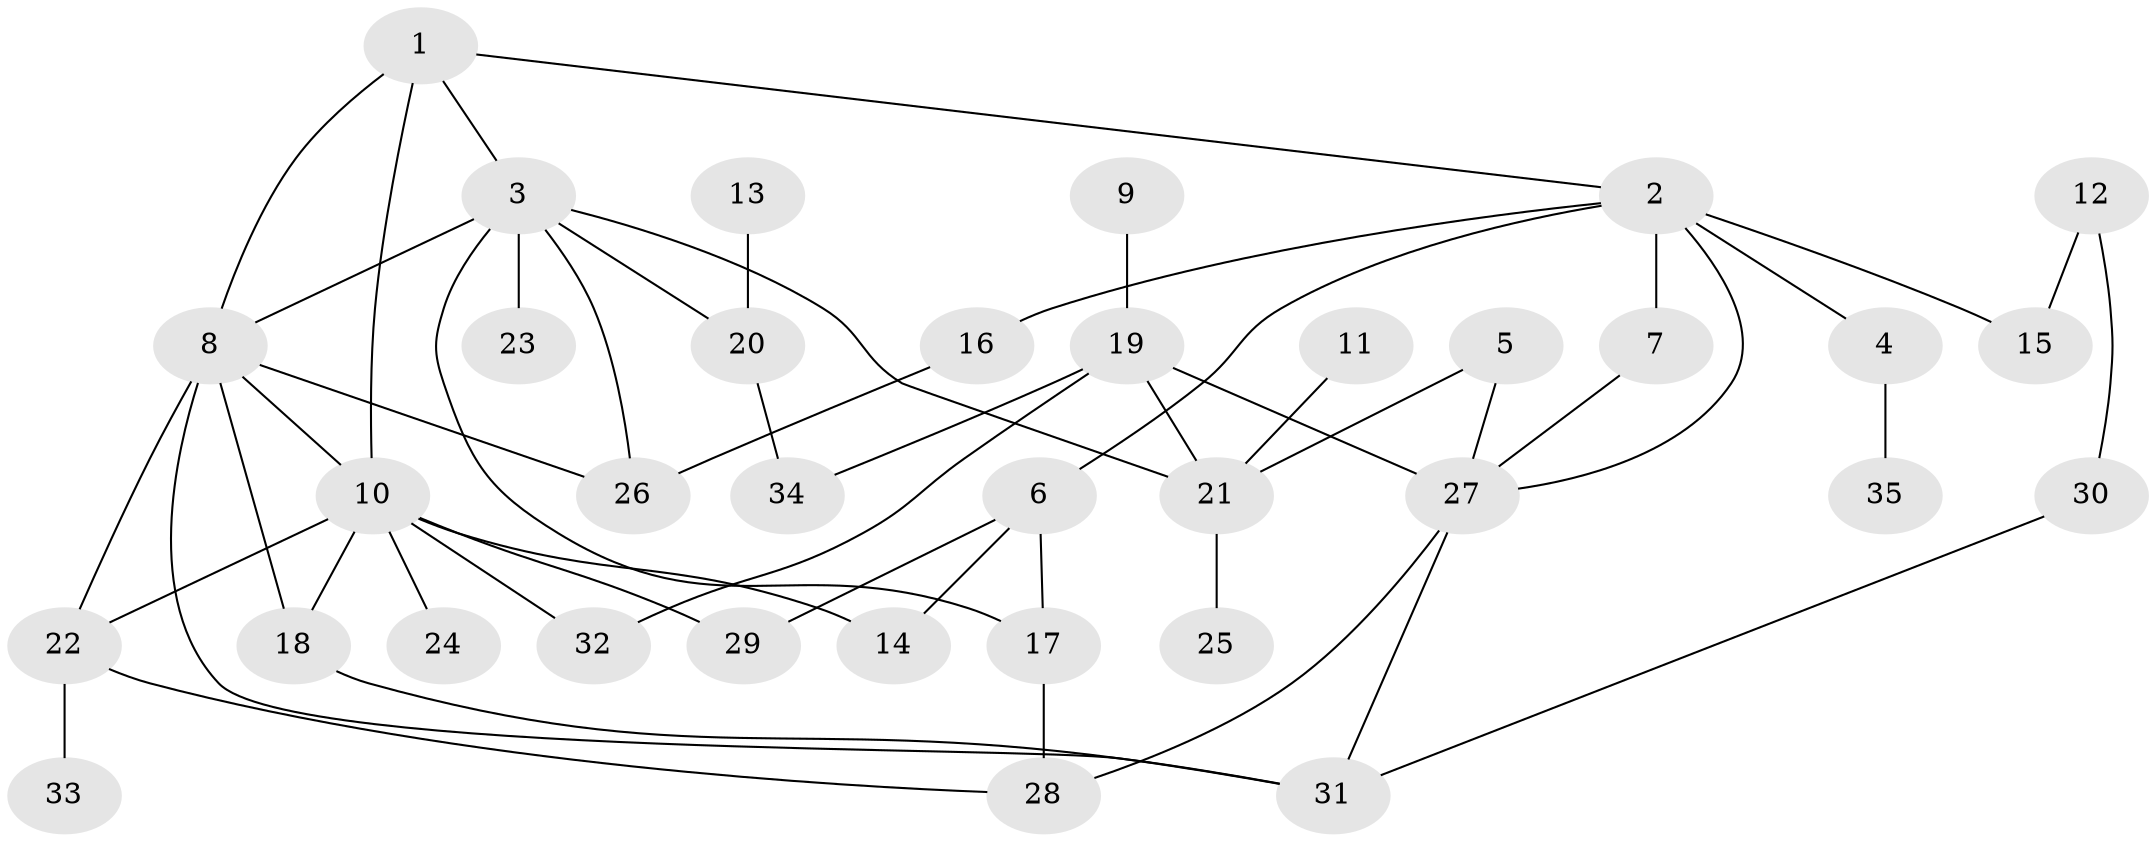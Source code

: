 // original degree distribution, {6: 0.05714285714285714, 3: 0.12857142857142856, 4: 0.11428571428571428, 5: 0.05714285714285714, 2: 0.4, 1: 0.24285714285714285}
// Generated by graph-tools (version 1.1) at 2025/49/03/09/25 03:49:22]
// undirected, 35 vertices, 53 edges
graph export_dot {
graph [start="1"]
  node [color=gray90,style=filled];
  1;
  2;
  3;
  4;
  5;
  6;
  7;
  8;
  9;
  10;
  11;
  12;
  13;
  14;
  15;
  16;
  17;
  18;
  19;
  20;
  21;
  22;
  23;
  24;
  25;
  26;
  27;
  28;
  29;
  30;
  31;
  32;
  33;
  34;
  35;
  1 -- 2 [weight=1.0];
  1 -- 3 [weight=1.0];
  1 -- 8 [weight=1.0];
  1 -- 10 [weight=1.0];
  2 -- 4 [weight=1.0];
  2 -- 6 [weight=1.0];
  2 -- 7 [weight=1.0];
  2 -- 15 [weight=1.0];
  2 -- 16 [weight=1.0];
  2 -- 27 [weight=1.0];
  3 -- 8 [weight=1.0];
  3 -- 17 [weight=1.0];
  3 -- 20 [weight=1.0];
  3 -- 21 [weight=1.0];
  3 -- 23 [weight=1.0];
  3 -- 26 [weight=1.0];
  4 -- 35 [weight=1.0];
  5 -- 21 [weight=1.0];
  5 -- 27 [weight=1.0];
  6 -- 14 [weight=1.0];
  6 -- 17 [weight=1.0];
  6 -- 29 [weight=1.0];
  7 -- 27 [weight=1.0];
  8 -- 10 [weight=1.0];
  8 -- 18 [weight=1.0];
  8 -- 22 [weight=1.0];
  8 -- 26 [weight=1.0];
  8 -- 31 [weight=1.0];
  9 -- 19 [weight=1.0];
  10 -- 14 [weight=1.0];
  10 -- 18 [weight=1.0];
  10 -- 22 [weight=1.0];
  10 -- 24 [weight=1.0];
  10 -- 29 [weight=1.0];
  10 -- 32 [weight=1.0];
  11 -- 21 [weight=1.0];
  12 -- 15 [weight=1.0];
  12 -- 30 [weight=1.0];
  13 -- 20 [weight=1.0];
  16 -- 26 [weight=1.0];
  17 -- 28 [weight=1.0];
  18 -- 31 [weight=1.0];
  19 -- 21 [weight=1.0];
  19 -- 27 [weight=1.0];
  19 -- 32 [weight=1.0];
  19 -- 34 [weight=1.0];
  20 -- 34 [weight=1.0];
  21 -- 25 [weight=1.0];
  22 -- 28 [weight=1.0];
  22 -- 33 [weight=1.0];
  27 -- 28 [weight=1.0];
  27 -- 31 [weight=1.0];
  30 -- 31 [weight=1.0];
}
